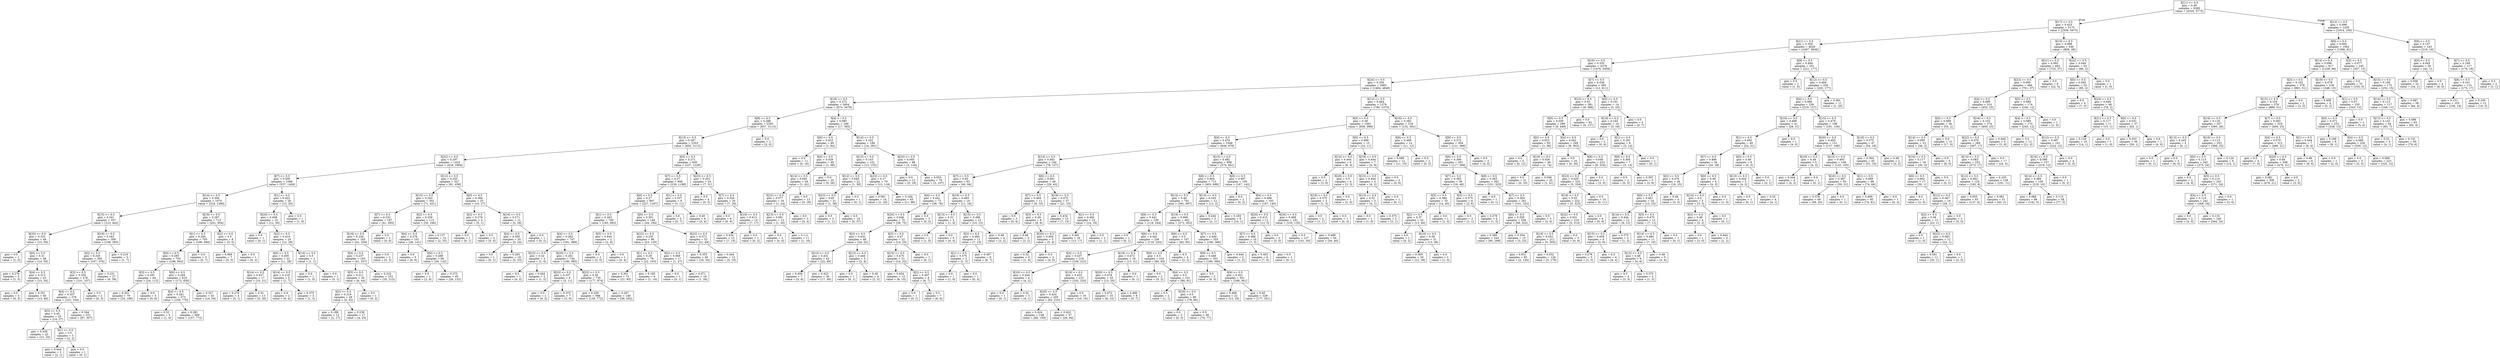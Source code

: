 digraph Tree {
node [shape=box] ;
0 [label="X[11] <= 0.5\ngini = 0.49\nsamples = 6380\nvalue = [4320, 5775]"] ;
1 [label="X[17] <= 0.5\ngini = 0.425\nsamples = 5175\nvalue = [2506, 5675]"] ;
0 -> 1 [labeldistance=2.5, labelangle=45, headlabel="True"] ;
2 [label="X[21] <= 0.5\ngini = 0.356\nsamples = 4629\nvalue = [1697, 5636]"] ;
1 -> 2 ;
3 [label="X[16] <= 0.5\ngini = 0.335\nsamples = 4378\nvalue = [1476, 5459]"] ;
2 -> 3 ;
4 [label="X[24] <= 0.5\ngini = 0.356\nsamples = 3983\nvalue = [1464, 4848]"] ;
3 -> 4 ;
5 [label="X[18] <= 0.5\ngini = 0.272\nsamples = 2604\nvalue = [674, 3478]"] ;
4 -> 5 ;
6 [label="X[8] <= 0.5\ngini = 0.288\nsamples = 2355\nvalue = [657, 3113]"] ;
5 -> 6 ;
7 [label="X[13] <= 0.5\ngini = 0.287\nsamples = 2353\nvalue = [655, 3113]"] ;
6 -> 7 ;
8 [label="X[22] <= 0.5\ngini = 0.297\nsamples = 1423\nvalue = [418, 1884]"] ;
7 -> 8 ;
9 [label="X[7] <= 0.5\ngini = 0.309\nsamples = 1096\nvalue = [337, 1426]"] ;
8 -> 9 ;
10 [label="X[14] <= 0.5\ngini = 0.306\nsamples = 1070\nvalue = [324, 1396]"] ;
9 -> 10 ;
11 [label="X[15] <= 0.5\ngini = 0.341\nsamples = 357\nvalue = [123, 442]"] ;
10 -> 11 ;
12 [label="X[20] <= 0.5\ngini = 0.323\nsamples = 49\nvalue = [15, 59]"] ;
11 -> 12 ;
13 [label="gini = 0.0\nsamples = 1\nvalue = [1, 0]"] ;
12 -> 13 ;
14 [label="X[0] <= 0.5\ngini = 0.31\nsamples = 48\nvalue = [14, 59]"] ;
12 -> 14 ;
15 [label="gini = 0.278\nsamples = 5\nvalue = [1, 5]"] ;
14 -> 15 ;
16 [label="X[4] <= 0.5\ngini = 0.313\nsamples = 43\nvalue = [13, 54]"] ;
14 -> 16 ;
17 [label="gini = 0.0\nsamples = 3\nvalue = [0, 5]"] ;
16 -> 17 ;
18 [label="gini = 0.331\nsamples = 40\nvalue = [13, 49]"] ;
16 -> 18 ;
19 [label="X[19] <= 0.5\ngini = 0.343\nsamples = 308\nvalue = [108, 383]"] ;
11 -> 19 ;
20 [label="X[2] <= 0.5\ngini = 0.345\nsamples = 305\nvalue = [107, 376]"] ;
19 -> 20 ;
21 [label="X[3] <= 0.5\ngini = 0.355\nsamples = 278\nvalue = [101, 337]"] ;
20 -> 21 ;
22 [label="X[4] <= 0.5\ngini = 0.357\nsamples = 276\nvalue = [101, 334]"] ;
21 -> 22 ;
23 [label="X[5] <= 0.5\ngini = 0.45\nsamples = 25\nvalue = [14, 27]"] ;
22 -> 23 ;
24 [label="gini = 0.438\nsamples = 22\nvalue = [12, 25]"] ;
23 -> 24 ;
25 [label="X[1] <= 0.5\ngini = 0.5\nsamples = 3\nvalue = [2, 2]"] ;
23 -> 25 ;
26 [label="gini = 0.444\nsamples = 2\nvalue = [2, 1]"] ;
25 -> 26 ;
27 [label="gini = 0.0\nsamples = 1\nvalue = [0, 1]"] ;
25 -> 27 ;
28 [label="gini = 0.344\nsamples = 251\nvalue = [87, 307]"] ;
22 -> 28 ;
29 [label="gini = 0.0\nsamples = 2\nvalue = [0, 3]"] ;
21 -> 29 ;
30 [label="gini = 0.231\nsamples = 27\nvalue = [6, 39]"] ;
20 -> 30 ;
31 [label="gini = 0.219\nsamples = 3\nvalue = [1, 7]"] ;
19 -> 31 ;
32 [label="X[19] <= 0.5\ngini = 0.287\nsamples = 713\nvalue = [201, 954]"] ;
10 -> 32 ;
33 [label="X[1] <= 0.5\ngini = 0.284\nsamples = 705\nvalue = [196, 949]"] ;
32 -> 33 ;
34 [label="X[0] <= 0.5\ngini = 0.285\nsamples = 702\nvalue = [196, 942]"] ;
33 -> 34 ;
35 [label="X[3] <= 0.5\ngini = 0.291\nsamples = 84\nvalue = [24, 112]"] ;
34 -> 35 ;
36 [label="gini = 0.301\nsamples = 79\nvalue = [24, 106]"] ;
35 -> 36 ;
37 [label="gini = 0.0\nsamples = 5\nvalue = [0, 6]"] ;
35 -> 37 ;
38 [label="X[6] <= 0.5\ngini = 0.284\nsamples = 618\nvalue = [172, 830]"] ;
34 -> 38 ;
39 [label="X[4] <= 0.5\ngini = 0.281\nsamples = 573\nvalue = [158, 776]"] ;
38 -> 39 ;
40 [label="gini = 0.32\nsamples = 4\nvalue = [1, 4]"] ;
39 -> 40 ;
41 [label="gini = 0.281\nsamples = 569\nvalue = [157, 772]"] ;
39 -> 41 ;
42 [label="gini = 0.327\nsamples = 45\nvalue = [14, 54]"] ;
38 -> 42 ;
43 [label="gini = 0.0\nsamples = 3\nvalue = [0, 7]"] ;
33 -> 43 ;
44 [label="X[2] <= 0.5\ngini = 0.5\nsamples = 8\nvalue = [5, 5]"] ;
32 -> 44 ;
45 [label="gini = 0.469\nsamples = 7\nvalue = [5, 3]"] ;
44 -> 45 ;
46 [label="gini = 0.0\nsamples = 1\nvalue = [0, 2]"] ;
44 -> 46 ;
47 [label="X[1] <= 0.5\ngini = 0.422\nsamples = 26\nvalue = [13, 30]"] ;
9 -> 47 ;
48 [label="X[20] <= 0.5\ngini = 0.408\nsamples = 25\nvalue = [12, 30]"] ;
47 -> 48 ;
49 [label="gini = 0.0\nsamples = 1\nvalue = [0, 1]"] ;
48 -> 49 ;
50 [label="X[2] <= 0.5\ngini = 0.414\nsamples = 24\nvalue = [12, 29]"] ;
48 -> 50 ;
51 [label="X[0] <= 0.5\ngini = 0.405\nsamples = 22\nvalue = [11, 28]"] ;
50 -> 51 ;
52 [label="X[14] <= 0.5\ngini = 0.437\nsamples = 17\nvalue = [10, 21]"] ;
51 -> 52 ;
53 [label="gini = 0.278\nsamples = 4\nvalue = [5, 1]"] ;
52 -> 53 ;
54 [label="gini = 0.32\nsamples = 13\nvalue = [5, 20]"] ;
52 -> 54 ;
55 [label="X[14] <= 0.5\ngini = 0.219\nsamples = 5\nvalue = [1, 7]"] ;
51 -> 55 ;
56 [label="gini = 0.0\nsamples = 2\nvalue = [0, 4]"] ;
55 -> 56 ;
57 [label="gini = 0.375\nsamples = 3\nvalue = [1, 3]"] ;
55 -> 57 ;
58 [label="X[14] <= 0.5\ngini = 0.5\nsamples = 2\nvalue = [1, 1]"] ;
50 -> 58 ;
59 [label="gini = 0.0\nsamples = 1\nvalue = [1, 0]"] ;
58 -> 59 ;
60 [label="gini = 0.0\nsamples = 1\nvalue = [0, 1]"] ;
58 -> 60 ;
61 [label="gini = 0.0\nsamples = 1\nvalue = [1, 0]"] ;
47 -> 61 ;
62 [label="X[12] <= 0.5\ngini = 0.255\nsamples = 327\nvalue = [81, 458]"] ;
8 -> 62 ;
63 [label="X[15] <= 0.5\ngini = 0.243\nsamples = 302\nvalue = [71, 431]"] ;
62 -> 63 ;
64 [label="X[7] <= 0.5\ngini = 0.232\nsamples = 187\nvalue = [41, 265]"] ;
63 -> 64 ;
65 [label="X[19] <= 0.5\ngini = 0.236\nsamples = 185\nvalue = [41, 259]"] ;
64 -> 65 ;
66 [label="X[4] <= 0.5\ngini = 0.237\nsamples = 183\nvalue = [41, 257]"] ;
65 -> 66 ;
67 [label="X[5] <= 0.5\ngini = 0.211\nsamples = 30\nvalue = [6, 44]"] ;
66 -> 67 ;
68 [label="X[2] <= 0.5\ngini = 0.219\nsamples = 29\nvalue = [6, 42]"] ;
67 -> 68 ;
69 [label="gini = 0.188\nsamples = 12\nvalue = [2, 17]"] ;
68 -> 69 ;
70 [label="gini = 0.238\nsamples = 17\nvalue = [4, 25]"] ;
68 -> 70 ;
71 [label="gini = 0.0\nsamples = 1\nvalue = [0, 2]"] ;
67 -> 71 ;
72 [label="gini = 0.242\nsamples = 153\nvalue = [35, 213]"] ;
66 -> 72 ;
73 [label="gini = 0.0\nsamples = 2\nvalue = [0, 2]"] ;
65 -> 73 ;
74 [label="gini = 0.0\nsamples = 2\nvalue = [0, 6]"] ;
64 -> 74 ;
75 [label="X[2] <= 0.5\ngini = 0.259\nsamples = 115\nvalue = [30, 166]"] ;
63 -> 75 ;
76 [label="X[4] <= 0.5\ngini = 0.276\nsamples = 101\nvalue = [28, 141]"] ;
75 -> 76 ;
77 [label="gini = 0.0\nsamples = 5\nvalue = [0, 9]"] ;
76 -> 77 ;
78 [label="X[0] <= 0.5\ngini = 0.289\nsamples = 96\nvalue = [28, 132]"] ;
76 -> 78 ;
79 [label="gini = 0.0\nsamples = 1\nvalue = [2, 0]"] ;
78 -> 79 ;
80 [label="gini = 0.275\nsamples = 95\nvalue = [26, 132]"] ;
78 -> 80 ;
81 [label="gini = 0.137\nsamples = 14\nvalue = [2, 25]"] ;
75 -> 81 ;
82 [label="X[0] <= 0.5\ngini = 0.394\nsamples = 25\nvalue = [10, 27]"] ;
62 -> 82 ;
83 [label="X[2] <= 0.5\ngini = 0.278\nsamples = 4\nvalue = [5, 1]"] ;
82 -> 83 ;
84 [label="gini = 0.0\nsamples = 1\nvalue = [0, 1]"] ;
83 -> 84 ;
85 [label="gini = 0.0\nsamples = 3\nvalue = [5, 0]"] ;
83 -> 85 ;
86 [label="X[19] <= 0.5\ngini = 0.271\nsamples = 21\nvalue = [5, 26]"] ;
82 -> 86 ;
87 [label="X[4] <= 0.5\ngini = 0.285\nsamples = 20\nvalue = [5, 24]"] ;
86 -> 87 ;
88 [label="gini = 0.0\nsamples = 1\nvalue = [0, 1]"] ;
87 -> 88 ;
89 [label="gini = 0.293\nsamples = 19\nvalue = [5, 23]"] ;
87 -> 89 ;
90 [label="gini = 0.0\nsamples = 1\nvalue = [0, 2]"] ;
86 -> 90 ;
91 [label="X[3] <= 0.5\ngini = 0.271\nsamples = 930\nvalue = [237, 1229]"] ;
7 -> 91 ;
92 [label="X[7] <= 0.5\ngini = 0.27\nsamples = 906\nvalue = [230, 1198]"] ;
91 -> 92 ;
93 [label="X[6] <= 0.5\ngini = 0.27\nsamples = 897\nvalue = [227, 1187]"] ;
92 -> 93 ;
94 [label="X[1] <= 0.5\ngini = 0.263\nsamples = 749\nvalue = [183, 993]"] ;
93 -> 94 ;
95 [label="X[4] <= 0.5\ngini = 0.262\nsamples = 747\nvalue = [181, 989]"] ;
94 -> 95 ;
96 [label="X[23] <= 0.5\ngini = 0.32\nsamples = 3\nvalue = [1, 4]"] ;
95 -> 96 ;
97 [label="gini = 0.0\nsamples = 1\nvalue = [0, 2]"] ;
96 -> 97 ;
98 [label="gini = 0.444\nsamples = 2\nvalue = [1, 2]"] ;
96 -> 98 ;
99 [label="X[20] <= 0.5\ngini = 0.261\nsamples = 744\nvalue = [180, 985]"] ;
95 -> 99 ;
100 [label="X[23] <= 0.5\ngini = 0.337\nsamples = 9\nvalue = [3, 11]"] ;
99 -> 100 ;
101 [label="gini = 0.0\nsamples = 2\nvalue = [0, 2]"] ;
100 -> 101 ;
102 [label="gini = 0.375\nsamples = 7\nvalue = [3, 9]"] ;
100 -> 102 ;
103 [label="X[22] <= 0.5\ngini = 0.26\nsamples = 735\nvalue = [177, 974]"] ;
99 -> 103 ;
104 [label="gini = 0.259\nsamples = 586\nvalue = [139, 772]"] ;
103 -> 104 ;
105 [label="gini = 0.267\nsamples = 149\nvalue = [38, 202]"] ;
103 -> 105 ;
106 [label="X[5] <= 0.5\ngini = 0.444\nsamples = 2\nvalue = [2, 4]"] ;
94 -> 106 ;
107 [label="gini = 0.0\nsamples = 1\nvalue = [2, 0]"] ;
106 -> 107 ;
108 [label="gini = 0.0\nsamples = 1\nvalue = [0, 4]"] ;
106 -> 108 ;
109 [label="X[0] <= 0.5\ngini = 0.301\nsamples = 148\nvalue = [44, 194]"] ;
93 -> 109 ;
110 [label="X[22] <= 0.5\ngini = 0.255\nsamples = 96\nvalue = [23, 130]"] ;
109 -> 110 ;
111 [label="X[1] <= 0.5\ngini = 0.29\nsamples = 79\nvalue = [22, 103]"] ;
110 -> 111 ;
112 [label="gini = 0.301\nsamples = 73\nvalue = [21, 93]"] ;
111 -> 112 ;
113 [label="gini = 0.165\nsamples = 6\nvalue = [1, 10]"] ;
111 -> 113 ;
114 [label="X[2] <= 0.5\ngini = 0.069\nsamples = 17\nvalue = [1, 27]"] ;
110 -> 114 ;
115 [label="gini = 0.0\nsamples = 1\nvalue = [0, 1]"] ;
114 -> 115 ;
116 [label="gini = 0.071\nsamples = 16\nvalue = [1, 26]"] ;
114 -> 116 ;
117 [label="X[22] <= 0.5\ngini = 0.372\nsamples = 52\nvalue = [21, 64]"] ;
109 -> 117 ;
118 [label="gini = 0.353\nsamples = 40\nvalue = [16, 54]"] ;
117 -> 118 ;
119 [label="gini = 0.444\nsamples = 12\nvalue = [5, 10]"] ;
117 -> 119 ;
120 [label="X[1] <= 0.5\ngini = 0.337\nsamples = 9\nvalue = [3, 11]"] ;
92 -> 120 ;
121 [label="gini = 0.0\nsamples = 3\nvalue = [0, 7]"] ;
120 -> 121 ;
122 [label="gini = 0.49\nsamples = 6\nvalue = [3, 4]"] ;
120 -> 122 ;
123 [label="X[23] <= 0.5\ngini = 0.301\nsamples = 24\nvalue = [7, 31]"] ;
91 -> 123 ;
124 [label="gini = 0.0\nsamples = 4\nvalue = [0, 5]"] ;
123 -> 124 ;
125 [label="X[7] <= 0.5\ngini = 0.334\nsamples = 20\nvalue = [7, 26]"] ;
123 -> 125 ;
126 [label="gini = 0.0\nsamples = 6\nvalue = [0, 9]"] ;
125 -> 126 ;
127 [label="X[19] <= 0.5\ngini = 0.413\nsamples = 14\nvalue = [7, 17]"] ;
125 -> 127 ;
128 [label="gini = 0.434\nsamples = 13\nvalue = [7, 15]"] ;
127 -> 128 ;
129 [label="gini = 0.0\nsamples = 1\nvalue = [0, 2]"] ;
127 -> 129 ;
130 [label="gini = 0.0\nsamples = 2\nvalue = [2, 0]"] ;
6 -> 130 ;
131 [label="X[4] <= 0.5\ngini = 0.085\nsamples = 249\nvalue = [17, 365]"] ;
5 -> 131 ;
132 [label="X[6] <= 0.5\ngini = 0.023\nsamples = 60\nvalue = [1, 84]"] ;
131 -> 132 ;
133 [label="gini = 0.0\nsamples = 11\nvalue = [0, 16]"] ;
132 -> 133 ;
134 [label="X[0] <= 0.5\ngini = 0.029\nsamples = 49\nvalue = [1, 68]"] ;
132 -> 134 ;
135 [label="X[14] <= 0.5\ngini = 0.045\nsamples = 29\nvalue = [1, 42]"] ;
134 -> 135 ;
136 [label="X[22] <= 0.5\ngini = 0.077\nsamples = 16\nvalue = [1, 24]"] ;
135 -> 136 ;
137 [label="X[13] <= 0.5\ngini = 0.091\nsamples = 13\nvalue = [1, 20]"] ;
136 -> 137 ;
138 [label="gini = 0.0\nsamples = 2\nvalue = [0, 4]"] ;
137 -> 138 ;
139 [label="gini = 0.111\nsamples = 11\nvalue = [1, 16]"] ;
137 -> 139 ;
140 [label="gini = 0.0\nsamples = 3\nvalue = [0, 4]"] ;
136 -> 140 ;
141 [label="gini = 0.0\nsamples = 13\nvalue = [0, 18]"] ;
135 -> 141 ;
142 [label="gini = 0.0\nsamples = 20\nvalue = [0, 26]"] ;
134 -> 142 ;
143 [label="X[14] <= 0.5\ngini = 0.102\nsamples = 189\nvalue = [16, 281]"] ;
131 -> 143 ;
144 [label="X[13] <= 0.5\ngini = 0.143\nsamples = 101\nvalue = [13, 155]"] ;
143 -> 144 ;
145 [label="X[12] <= 0.5\ngini = 0.049\nsamples = 22\nvalue = [1, 39]"] ;
144 -> 145 ;
146 [label="X[23] <= 0.5\ngini = 0.05\nsamples = 21\nvalue = [1, 38]"] ;
145 -> 146 ;
147 [label="gini = 0.5\nsamples = 2\nvalue = [1, 1]"] ;
146 -> 147 ;
148 [label="gini = 0.0\nsamples = 19\nvalue = [0, 37]"] ;
146 -> 148 ;
149 [label="gini = 0.0\nsamples = 1\nvalue = [0, 1]"] ;
145 -> 149 ;
150 [label="X[23] <= 0.5\ngini = 0.17\nsamples = 79\nvalue = [12, 116]"] ;
144 -> 150 ;
151 [label="gini = 0.091\nsamples = 14\nvalue = [1, 20]"] ;
150 -> 151 ;
152 [label="gini = 0.184\nsamples = 65\nvalue = [11, 96]"] ;
150 -> 152 ;
153 [label="X[23] <= 0.5\ngini = 0.045\nsamples = 88\nvalue = [3, 126]"] ;
143 -> 153 ;
154 [label="gini = 0.0\nsamples = 12\nvalue = [0, 19]"] ;
153 -> 154 ;
155 [label="gini = 0.053\nsamples = 76\nvalue = [3, 107]"] ;
153 -> 155 ;
156 [label="X[12] <= 0.5\ngini = 0.464\nsamples = 1379\nvalue = [790, 1370]"] ;
4 -> 156 ;
157 [label="X[5] <= 0.5\ngini = 0.48\nsamples = 1061\nvalue = [658, 989]"] ;
156 -> 157 ;
158 [label="X[0] <= 0.5\ngini = 0.479\nsamples = 1048\nvalue = [648, 978]"] ;
157 -> 158 ;
159 [label="X[14] <= 0.5\ngini = 0.462\nsamples = 140\nvalue = [78, 137]"] ;
158 -> 159 ;
160 [label="X[7] <= 0.5\ngini = 0.45\nsamples = 92\nvalue = [49, 94]"] ;
159 -> 160 ;
161 [label="X[4] <= 0.5\ngini = 0.441\nsamples = 73\nvalue = [38, 78]"] ;
160 -> 161 ;
162 [label="X[20] <= 0.5\ngini = 0.446\nsamples = 70\nvalue = [38, 75]"] ;
161 -> 162 ;
163 [label="X[3] <= 0.5\ngini = 0.432\nsamples = 48\nvalue = [24, 52]"] ;
162 -> 163 ;
164 [label="X[13] <= 0.5\ngini = 0.431\nsamples = 43\nvalue = [22, 48]"] ;
163 -> 164 ;
165 [label="gini = 0.459\nsamples = 7\nvalue = [5, 9]"] ;
164 -> 165 ;
166 [label="gini = 0.423\nsamples = 36\nvalue = [17, 39]"] ;
164 -> 166 ;
167 [label="X[13] <= 0.5\ngini = 0.444\nsamples = 5\nvalue = [2, 4]"] ;
163 -> 167 ;
168 [label="gini = 0.0\nsamples = 1\nvalue = [0, 1]"] ;
167 -> 168 ;
169 [label="gini = 0.48\nsamples = 4\nvalue = [2, 3]"] ;
167 -> 169 ;
170 [label="X[3] <= 0.5\ngini = 0.47\nsamples = 22\nvalue = [14, 23]"] ;
162 -> 170 ;
171 [label="X[15] <= 0.5\ngini = 0.475\nsamples = 21\nvalue = [14, 22]"] ;
170 -> 171 ;
172 [label="gini = 0.454\nsamples = 13\nvalue = [8, 15]"] ;
171 -> 172 ;
173 [label="X[2] <= 0.5\ngini = 0.497\nsamples = 8\nvalue = [6, 7]"] ;
171 -> 173 ;
174 [label="gini = 0.0\nsamples = 1\nvalue = [0, 1]"] ;
173 -> 174 ;
175 [label="gini = 0.5\nsamples = 7\nvalue = [6, 6]"] ;
173 -> 175 ;
176 [label="gini = 0.0\nsamples = 1\nvalue = [0, 1]"] ;
170 -> 176 ;
177 [label="gini = 0.0\nsamples = 3\nvalue = [0, 3]"] ;
161 -> 177 ;
178 [label="X[19] <= 0.5\ngini = 0.483\nsamples = 19\nvalue = [11, 16]"] ;
160 -> 178 ;
179 [label="X[13] <= 0.5\ngini = 0.32\nsamples = 4\nvalue = [1, 4]"] ;
178 -> 179 ;
180 [label="gini = 0.0\nsamples = 1\nvalue = [1, 0]"] ;
179 -> 180 ;
181 [label="gini = 0.0\nsamples = 3\nvalue = [0, 4]"] ;
179 -> 181 ;
182 [label="X[15] <= 0.5\ngini = 0.496\nsamples = 15\nvalue = [10, 12]"] ;
178 -> 182 ;
183 [label="X[3] <= 0.5\ngini = 0.484\nsamples = 11\nvalue = [7, 10]"] ;
182 -> 183 ;
184 [label="X[1] <= 0.5\ngini = 0.375\nsamples = 2\nvalue = [1, 3]"] ;
183 -> 184 ;
185 [label="gini = 0.0\nsamples = 1\nvalue = [1, 0]"] ;
184 -> 185 ;
186 [label="gini = 0.0\nsamples = 1\nvalue = [0, 3]"] ;
184 -> 186 ;
187 [label="gini = 0.497\nsamples = 9\nvalue = [6, 7]"] ;
183 -> 187 ;
188 [label="gini = 0.48\nsamples = 4\nvalue = [3, 2]"] ;
182 -> 188 ;
189 [label="X[6] <= 0.5\ngini = 0.481\nsamples = 48\nvalue = [29, 43]"] ;
159 -> 189 ;
190 [label="X[7] <= 0.5\ngini = 0.494\nsamples = 11\nvalue = [8, 10]"] ;
189 -> 190 ;
191 [label="gini = 0.0\nsamples = 3\nvalue = [0, 4]"] ;
190 -> 191 ;
192 [label="X[3] <= 0.5\ngini = 0.49\nsamples = 8\nvalue = [8, 6]"] ;
190 -> 192 ;
193 [label="gini = 0.48\nsamples = 3\nvalue = [3, 2]"] ;
192 -> 193 ;
194 [label="X[20] <= 0.5\ngini = 0.494\nsamples = 5\nvalue = [5, 4]"] ;
192 -> 194 ;
195 [label="gini = 0.32\nsamples = 3\nvalue = [1, 4]"] ;
194 -> 195 ;
196 [label="gini = 0.0\nsamples = 2\nvalue = [4, 0]"] ;
194 -> 196 ;
197 [label="X[19] <= 0.5\ngini = 0.475\nsamples = 37\nvalue = [21, 33]"] ;
189 -> 197 ;
198 [label="gini = 0.434\nsamples = 15\nvalue = [7, 15]"] ;
197 -> 198 ;
199 [label="X[1] <= 0.5\ngini = 0.492\nsamples = 22\nvalue = [14, 18]"] ;
197 -> 199 ;
200 [label="gini = 0.491\nsamples = 20\nvalue = [13, 17]"] ;
199 -> 200 ;
201 [label="gini = 0.5\nsamples = 2\nvalue = [1, 1]"] ;
199 -> 201 ;
202 [label="X[15] <= 0.5\ngini = 0.482\nsamples = 908\nvalue = [570, 841]"] ;
158 -> 202 ;
203 [label="X[8] <= 0.5\ngini = 0.464\nsamples = 713\nvalue = [403, 699]"] ;
202 -> 203 ;
204 [label="X[13] <= 0.5\ngini = 0.46\nsamples = 701\nvalue = [391, 697]"] ;
203 -> 204 ;
205 [label="X[9] <= 0.5\ngini = 0.441\nsamples = 239\nvalue = [119, 244]"] ;
204 -> 205 ;
206 [label="gini = 0.0\nsamples = 1\nvalue = [0, 1]"] ;
205 -> 206 ;
207 [label="X[6] <= 0.5\ngini = 0.441\nsamples = 238\nvalue = [119, 243]"] ;
205 -> 207 ;
208 [label="X[4] <= 0.5\ngini = 0.437\nsamples = 219\nvalue = [106, 222]"] ;
207 -> 208 ;
209 [label="X[19] <= 0.5\ngini = 0.444\nsamples = 4\nvalue = [4, 2]"] ;
208 -> 209 ;
210 [label="gini = 0.0\nsamples = 1\nvalue = [0, 1]"] ;
209 -> 210 ;
211 [label="gini = 0.32\nsamples = 3\nvalue = [4, 1]"] ;
209 -> 211 ;
212 [label="X[18] <= 0.5\ngini = 0.433\nsamples = 215\nvalue = [102, 220]"] ;
208 -> 212 ;
213 [label="X[20] <= 0.5\ngini = 0.424\nsamples = 205\nvalue = [92, 210]"] ;
212 -> 213 ;
214 [label="gini = 0.424\nsamples = 148\nvalue = [66, 150]"] ;
213 -> 214 ;
215 [label="gini = 0.422\nsamples = 57\nvalue = [26, 60]"] ;
213 -> 215 ;
216 [label="gini = 0.5\nsamples = 10\nvalue = [10, 10]"] ;
212 -> 216 ;
217 [label="X[18] <= 0.5\ngini = 0.472\nsamples = 19\nvalue = [13, 21]"] ;
207 -> 217 ;
218 [label="X[20] <= 0.5\ngini = 0.478\nsamples = 18\nvalue = [13, 20]"] ;
217 -> 218 ;
219 [label="gini = 0.472\nsamples = 10\nvalue = [8, 13]"] ;
218 -> 219 ;
220 [label="gini = 0.486\nsamples = 8\nvalue = [5, 7]"] ;
218 -> 220 ;
221 [label="gini = 0.0\nsamples = 1\nvalue = [0, 1]"] ;
217 -> 221 ;
222 [label="X[19] <= 0.5\ngini = 0.469\nsamples = 462\nvalue = [272, 453]"] ;
204 -> 222 ;
223 [label="X[6] <= 0.5\ngini = 0.5\nsamples = 107\nvalue = [82, 85]"] ;
222 -> 223 ;
224 [label="X[9] <= 0.5\ngini = 0.5\nsamples = 103\nvalue = [80, 83]"] ;
223 -> 224 ;
225 [label="gini = 0.0\nsamples = 2\nvalue = [0, 2]"] ;
224 -> 225 ;
226 [label="X[4] <= 0.5\ngini = 0.5\nsamples = 101\nvalue = [80, 81]"] ;
224 -> 226 ;
227 [label="gini = 0.5\nsamples = 2\nvalue = [1, 1]"] ;
226 -> 227 ;
228 [label="X[20] <= 0.5\ngini = 0.5\nsamples = 99\nvalue = [79, 80]"] ;
226 -> 228 ;
229 [label="gini = 0.0\nsamples = 3\nvalue = [0, 3]"] ;
228 -> 229 ;
230 [label="gini = 0.5\nsamples = 96\nvalue = [79, 77]"] ;
228 -> 230 ;
231 [label="gini = 0.5\nsamples = 4\nvalue = [2, 2]"] ;
223 -> 231 ;
232 [label="X[7] <= 0.5\ngini = 0.449\nsamples = 355\nvalue = [190, 368]"] ;
222 -> 232 ;
233 [label="X[9] <= 0.5\ngini = 0.449\nsamples = 353\nvalue = [189, 366]"] ;
232 -> 233 ;
234 [label="gini = 0.0\nsamples = 2\nvalue = [0, 5]"] ;
233 -> 234 ;
235 [label="X[4] <= 0.5\ngini = 0.451\nsamples = 351\nvalue = [189, 361]"] ;
233 -> 235 ;
236 [label="gini = 0.469\nsamples = 22\nvalue = [12, 20]"] ;
235 -> 236 ;
237 [label="gini = 0.45\nsamples = 329\nvalue = [177, 341]"] ;
235 -> 237 ;
238 [label="gini = 0.444\nsamples = 2\nvalue = [1, 2]"] ;
232 -> 238 ;
239 [label="X[13] <= 0.5\ngini = 0.245\nsamples = 12\nvalue = [12, 2]"] ;
203 -> 239 ;
240 [label="gini = 0.444\nsamples = 3\nvalue = [2, 1]"] ;
239 -> 240 ;
241 [label="gini = 0.165\nsamples = 9\nvalue = [10, 1]"] ;
239 -> 241 ;
242 [label="X[9] <= 0.5\ngini = 0.497\nsamples = 195\nvalue = [167, 142]"] ;
202 -> 242 ;
243 [label="gini = 0.0\nsamples = 2\nvalue = [0, 2]"] ;
242 -> 243 ;
244 [label="X[4] <= 0.5\ngini = 0.496\nsamples = 193\nvalue = [167, 140]"] ;
242 -> 244 ;
245 [label="X[20] <= 0.5\ngini = 0.415\nsamples = 12\nvalue = [12, 5]"] ;
244 -> 245 ;
246 [label="X[7] <= 0.5\ngini = 0.486\nsamples = 10\nvalue = [7, 5]"] ;
245 -> 246 ;
247 [label="gini = 0.463\nsamples = 9\nvalue = [7, 4]"] ;
246 -> 247 ;
248 [label="gini = 0.0\nsamples = 1\nvalue = [0, 1]"] ;
246 -> 248 ;
249 [label="gini = 0.0\nsamples = 2\nvalue = [5, 0]"] ;
245 -> 249 ;
250 [label="X[20] <= 0.5\ngini = 0.498\nsamples = 181\nvalue = [155, 135]"] ;
244 -> 250 ;
251 [label="gini = 0.5\nsamples = 127\nvalue = [101, 95]"] ;
250 -> 251 ;
252 [label="gini = 0.489\nsamples = 54\nvalue = [54, 40]"] ;
250 -> 252 ;
253 [label="X[0] <= 0.5\ngini = 0.499\nsamples = 13\nvalue = [10, 11]"] ;
157 -> 253 ;
254 [label="X[14] <= 0.5\ngini = 0.444\nsamples = 6\nvalue = [6, 3]"] ;
253 -> 254 ;
255 [label="gini = 0.0\nsamples = 2\nvalue = [3, 0]"] ;
254 -> 255 ;
256 [label="X[20] <= 0.5\ngini = 0.5\nsamples = 4\nvalue = [3, 3]"] ;
254 -> 256 ;
257 [label="X[18] <= 0.5\ngini = 0.375\nsamples = 3\nvalue = [1, 3]"] ;
256 -> 257 ;
258 [label="gini = 0.5\nsamples = 2\nvalue = [1, 1]"] ;
257 -> 258 ;
259 [label="gini = 0.0\nsamples = 1\nvalue = [0, 2]"] ;
257 -> 259 ;
260 [label="gini = 0.0\nsamples = 1\nvalue = [2, 0]"] ;
256 -> 260 ;
261 [label="X[19] <= 0.5\ngini = 0.444\nsamples = 7\nvalue = [4, 8]"] ;
253 -> 261 ;
262 [label="X[15] <= 0.5\ngini = 0.444\nsamples = 4\nvalue = [4, 2]"] ;
261 -> 262 ;
263 [label="X[13] <= 0.5\ngini = 0.32\nsamples = 3\nvalue = [4, 1]"] ;
262 -> 263 ;
264 [label="gini = 0.0\nsamples = 1\nvalue = [1, 0]"] ;
263 -> 264 ;
265 [label="gini = 0.375\nsamples = 2\nvalue = [3, 1]"] ;
263 -> 265 ;
266 [label="gini = 0.0\nsamples = 1\nvalue = [0, 1]"] ;
262 -> 266 ;
267 [label="gini = 0.0\nsamples = 3\nvalue = [0, 6]"] ;
261 -> 267 ;
268 [label="X[19] <= 0.5\ngini = 0.382\nsamples = 318\nvalue = [132, 381]"] ;
156 -> 268 ;
269 [label="X[6] <= 0.5\ngini = 0.499\nsamples = 14\nvalue = [11, 12]"] ;
268 -> 269 ;
270 [label="gini = 0.499\nsamples = 12\nvalue = [11, 10]"] ;
269 -> 270 ;
271 [label="gini = 0.0\nsamples = 2\nvalue = [0, 2]"] ;
269 -> 271 ;
272 [label="X[8] <= 0.5\ngini = 0.372\nsamples = 304\nvalue = [121, 369]"] ;
268 -> 272 ;
273 [label="X[0] <= 0.5\ngini = 0.366\nsamples = 301\nvalue = [117, 369]"] ;
272 -> 273 ;
274 [label="X[7] <= 0.5\ngini = 0.383\nsamples = 39\nvalue = [16, 46]"] ;
273 -> 274 ;
275 [label="X[5] <= 0.5\ngini = 0.384\nsamples = 33\nvalue = [14, 40]"] ;
274 -> 275 ;
276 [label="X[2] <= 0.5\ngini = 0.37\nsamples = 32\nvalue = [13, 40]"] ;
275 -> 276 ;
277 [label="gini = 0.0\nsamples = 1\nvalue = [0, 2]"] ;
276 -> 277 ;
278 [label="X[10] <= 0.5\ngini = 0.38\nsamples = 31\nvalue = [13, 38]"] ;
276 -> 278 ;
279 [label="gini = 0.365\nsamples = 30\nvalue = [12, 38]"] ;
278 -> 279 ;
280 [label="gini = 0.0\nsamples = 1\nvalue = [1, 0]"] ;
278 -> 280 ;
281 [label="gini = 0.0\nsamples = 1\nvalue = [1, 0]"] ;
275 -> 281 ;
282 [label="X[3] <= 0.5\ngini = 0.375\nsamples = 6\nvalue = [2, 6]"] ;
274 -> 282 ;
283 [label="gini = 0.5\nsamples = 2\nvalue = [1, 1]"] ;
282 -> 283 ;
284 [label="gini = 0.278\nsamples = 4\nvalue = [1, 5]"] ;
282 -> 284 ;
285 [label="X[9] <= 0.5\ngini = 0.363\nsamples = 262\nvalue = [101, 323]"] ;
273 -> 285 ;
286 [label="gini = 0.0\nsamples = 1\nvalue = [0, 1]"] ;
285 -> 286 ;
287 [label="X[7] <= 0.5\ngini = 0.364\nsamples = 261\nvalue = [101, 322]"] ;
285 -> 287 ;
288 [label="X[6] <= 0.5\ngini = 0.358\nsamples = 258\nvalue = [98, 322]"] ;
287 -> 288 ;
289 [label="gini = 0.366\nsamples = 243\nvalue = [95, 299]"] ;
288 -> 289 ;
290 [label="gini = 0.204\nsamples = 15\nvalue = [3, 23]"] ;
288 -> 290 ;
291 [label="gini = 0.0\nsamples = 3\nvalue = [3, 0]"] ;
287 -> 291 ;
292 [label="gini = 0.0\nsamples = 3\nvalue = [4, 0]"] ;
272 -> 292 ;
293 [label="X[7] <= 0.5\ngini = 0.038\nsamples = 395\nvalue = [12, 611]"] ;
3 -> 293 ;
294 [label="X[10] <= 0.5\ngini = 0.03\nsamples = 381\nvalue = [9, 586]"] ;
293 -> 294 ;
295 [label="X[0] <= 0.5\ngini = 0.039\nsamples = 299\nvalue = [9, 449]"] ;
294 -> 295 ;
296 [label="X[2] <= 0.5\ngini = 0.023\nsamples = 50\nvalue = [1, 86]"] ;
295 -> 296 ;
297 [label="gini = 0.0\nsamples = 4\nvalue = [0, 12]"] ;
296 -> 297 ;
298 [label="X[19] <= 0.5\ngini = 0.026\nsamples = 46\nvalue = [1, 74]"] ;
296 -> 298 ;
299 [label="gini = 0.0\nsamples = 21\nvalue = [0, 33]"] ;
298 -> 299 ;
300 [label="gini = 0.046\nsamples = 25\nvalue = [1, 41]"] ;
298 -> 300 ;
301 [label="X[4] <= 0.5\ngini = 0.042\nsamples = 249\nvalue = [8, 363]"] ;
295 -> 301 ;
302 [label="gini = 0.0\nsamples = 16\nvalue = [0, 29]"] ;
301 -> 302 ;
303 [label="X[8] <= 0.5\ngini = 0.046\nsamples = 233\nvalue = [8, 334]"] ;
301 -> 303 ;
304 [label="X[23] <= 0.5\ngini = 0.029\nsamples = 232\nvalue = [5, 334]"] ;
303 -> 304 ;
305 [label="X[18] <= 0.5\ngini = 0.03\nsamples = 222\nvalue = [5, 323]"] ;
304 -> 305 ;
306 [label="X[22] <= 0.5\ngini = 0.031\nsamples = 216\nvalue = [5, 314]"] ;
305 -> 306 ;
307 [label="X[19] <= 0.5\ngini = 0.032\nsamples = 211\nvalue = [5, 305]"] ;
306 -> 307 ;
308 [label="gini = 0.031\nsamples = 85\nvalue = [2, 126]"] ;
307 -> 308 ;
309 [label="gini = 0.032\nsamples = 126\nvalue = [3, 179]"] ;
307 -> 309 ;
310 [label="gini = 0.0\nsamples = 5\nvalue = [0, 9]"] ;
306 -> 310 ;
311 [label="gini = 0.0\nsamples = 6\nvalue = [0, 9]"] ;
305 -> 311 ;
312 [label="gini = 0.0\nsamples = 10\nvalue = [0, 11]"] ;
304 -> 312 ;
313 [label="gini = 0.0\nsamples = 1\nvalue = [3, 0]"] ;
303 -> 313 ;
314 [label="gini = 0.0\nsamples = 82\nvalue = [0, 137]"] ;
294 -> 314 ;
315 [label="X[0] <= 0.5\ngini = 0.191\nsamples = 14\nvalue = [3, 25]"] ;
293 -> 315 ;
316 [label="X[19] <= 0.5\ngini = 0.245\nsamples = 10\nvalue = [3, 18]"] ;
315 -> 316 ;
317 [label="gini = 0.0\nsamples = 2\nvalue = [0, 4]"] ;
316 -> 317 ;
318 [label="X[1] <= 0.5\ngini = 0.291\nsamples = 8\nvalue = [3, 14]"] ;
316 -> 318 ;
319 [label="X[9] <= 0.5\ngini = 0.305\nsamples = 7\nvalue = [3, 13]"] ;
318 -> 319 ;
320 [label="gini = 0.0\nsamples = 2\nvalue = [0, 5]"] ;
319 -> 320 ;
321 [label="gini = 0.397\nsamples = 5\nvalue = [3, 8]"] ;
319 -> 321 ;
322 [label="gini = 0.0\nsamples = 1\nvalue = [0, 1]"] ;
318 -> 322 ;
323 [label="gini = 0.0\nsamples = 4\nvalue = [0, 7]"] ;
315 -> 323 ;
324 [label="X[9] <= 0.5\ngini = 0.494\nsamples = 251\nvalue = [221, 177]"] ;
2 -> 324 ;
325 [label="gini = 0.0\nsamples = 1\nvalue = [1, 0]"] ;
324 -> 325 ;
326 [label="X[12] <= 0.5\ngini = 0.494\nsamples = 250\nvalue = [220, 177]"] ;
324 -> 326 ;
327 [label="X[4] <= 0.5\ngini = 0.486\nsamples = 239\nvalue = [219, 157]"] ;
326 -> 327 ;
328 [label="X[19] <= 0.5\ngini = 0.499\nsamples = 41\nvalue = [28, 31]"] ;
327 -> 328 ;
329 [label="X[1] <= 0.5\ngini = 0.492\nsamples = 40\nvalue = [24, 31]"] ;
328 -> 329 ;
330 [label="X[7] <= 0.5\ngini = 0.486\nsamples = 34\nvalue = [20, 28]"] ;
329 -> 330 ;
331 [label="X[3] <= 0.5\ngini = 0.476\nsamples = 28\nvalue = [16, 25]"] ;
330 -> 331 ;
332 [label="X[0] <= 0.5\ngini = 0.461\nsamples = 24\nvalue = [13, 23]"] ;
331 -> 332 ;
333 [label="X[14] <= 0.5\ngini = 0.444\nsamples = 12\nvalue = [6, 12]"] ;
332 -> 333 ;
334 [label="X[15] <= 0.5\ngini = 0.459\nsamples = 9\nvalue = [5, 9]"] ;
333 -> 334 ;
335 [label="gini = 0.278\nsamples = 5\nvalue = [1, 5]"] ;
334 -> 335 ;
336 [label="gini = 0.5\nsamples = 4\nvalue = [4, 4]"] ;
334 -> 336 ;
337 [label="gini = 0.375\nsamples = 3\nvalue = [1, 3]"] ;
333 -> 337 ;
338 [label="X[5] <= 0.5\ngini = 0.475\nsamples = 12\nvalue = [7, 11]"] ;
332 -> 338 ;
339 [label="X[14] <= 0.5\ngini = 0.484\nsamples = 11\nvalue = [7, 10]"] ;
338 -> 339 ;
340 [label="X[15] <= 0.5\ngini = 0.48\nsamples = 6\nvalue = [4, 6]"] ;
339 -> 340 ;
341 [label="gini = 0.5\nsamples = 4\nvalue = [3, 3]"] ;
340 -> 341 ;
342 [label="gini = 0.375\nsamples = 2\nvalue = [1, 3]"] ;
340 -> 342 ;
343 [label="gini = 0.49\nsamples = 5\nvalue = [3, 4]"] ;
339 -> 343 ;
344 [label="gini = 0.0\nsamples = 1\nvalue = [0, 1]"] ;
338 -> 344 ;
345 [label="gini = 0.48\nsamples = 4\nvalue = [3, 2]"] ;
331 -> 345 ;
346 [label="X[0] <= 0.5\ngini = 0.49\nsamples = 6\nvalue = [4, 3]"] ;
330 -> 346 ;
347 [label="X[14] <= 0.5\ngini = 0.5\nsamples = 5\nvalue = [3, 3]"] ;
346 -> 347 ;
348 [label="X[3] <= 0.5\ngini = 0.48\nsamples = 4\nvalue = [3, 2]"] ;
347 -> 348 ;
349 [label="gini = 0.0\nsamples = 1\nvalue = [2, 0]"] ;
348 -> 349 ;
350 [label="gini = 0.444\nsamples = 3\nvalue = [1, 2]"] ;
348 -> 350 ;
351 [label="gini = 0.0\nsamples = 1\nvalue = [0, 1]"] ;
347 -> 351 ;
352 [label="gini = 0.0\nsamples = 1\nvalue = [1, 0]"] ;
346 -> 352 ;
353 [label="X[5] <= 0.5\ngini = 0.49\nsamples = 6\nvalue = [4, 3]"] ;
329 -> 353 ;
354 [label="X[13] <= 0.5\ngini = 0.444\nsamples = 5\nvalue = [4, 2]"] ;
353 -> 354 ;
355 [label="gini = 0.0\nsamples = 1\nvalue = [0, 1]"] ;
354 -> 355 ;
356 [label="gini = 0.32\nsamples = 4\nvalue = [4, 1]"] ;
354 -> 356 ;
357 [label="gini = 0.0\nsamples = 1\nvalue = [0, 1]"] ;
353 -> 357 ;
358 [label="gini = 0.0\nsamples = 1\nvalue = [4, 0]"] ;
328 -> 358 ;
359 [label="X[15] <= 0.5\ngini = 0.479\nsamples = 198\nvalue = [191, 126]"] ;
327 -> 359 ;
360 [label="X[20] <= 0.5\ngini = 0.493\nsamples = 151\nvalue = [137, 108]"] ;
359 -> 360 ;
361 [label="X[19] <= 0.5\ngini = 0.49\nsamples = 5\nvalue = [4, 3]"] ;
360 -> 361 ;
362 [label="gini = 0.444\nsamples = 4\nvalue = [4, 2]"] ;
361 -> 362 ;
363 [label="gini = 0.0\nsamples = 1\nvalue = [0, 1]"] ;
361 -> 363 ;
364 [label="X[13] <= 0.5\ngini = 0.493\nsamples = 146\nvalue = [133, 105]"] ;
360 -> 364 ;
365 [label="X[16] <= 0.5\ngini = 0.387\nsamples = 50\nvalue = [59, 21]"] ;
364 -> 365 ;
366 [label="gini = 0.378\nsamples = 49\nvalue = [59, 20]"] ;
365 -> 366 ;
367 [label="gini = 0.0\nsamples = 1\nvalue = [0, 1]"] ;
365 -> 367 ;
368 [label="X[1] <= 0.5\ngini = 0.498\nsamples = 96\nvalue = [74, 84]"] ;
364 -> 368 ;
369 [label="gini = 0.499\nsamples = 95\nvalue = [74, 81]"] ;
368 -> 369 ;
370 [label="gini = 0.0\nsamples = 1\nvalue = [0, 3]"] ;
368 -> 370 ;
371 [label="X[18] <= 0.5\ngini = 0.375\nsamples = 47\nvalue = [54, 18]"] ;
359 -> 371 ;
372 [label="gini = 0.364\nsamples = 45\nvalue = [51, 16]"] ;
371 -> 372 ;
373 [label="gini = 0.48\nsamples = 2\nvalue = [3, 2]"] ;
371 -> 373 ;
374 [label="gini = 0.091\nsamples = 11\nvalue = [1, 20]"] ;
326 -> 374 ;
375 [label="X[15] <= 0.5\ngini = 0.088\nsamples = 546\nvalue = [809, 39]"] ;
1 -> 375 ;
376 [label="X[21] <= 0.5\ngini = 0.093\nsamples = 493\nvalue = [723, 37]"] ;
375 -> 376 ;
377 [label="X[23] <= 0.5\ngini = 0.095\nsamples = 484\nvalue = [701, 37]"] ;
376 -> 377 ;
378 [label="X[4] <= 0.5\ngini = 0.099\nsamples = 310\nvalue = [455, 25]"] ;
377 -> 378 ;
379 [label="X[0] <= 0.5\ngini = 0.068\nsamples = 36\nvalue = [55, 2]"] ;
378 -> 379 ;
380 [label="X[14] <= 0.5\ngini = 0.095\nsamples = 23\nvalue = [38, 2]"] ;
379 -> 380 ;
381 [label="X[16] <= 0.5\ngini = 0.117\nsamples = 18\nvalue = [30, 2]"] ;
380 -> 381 ;
382 [label="X[6] <= 0.5\ngini = 0.062\nsamples = 17\nvalue = [30, 1]"] ;
381 -> 382 ;
383 [label="gini = 0.0\nsamples = 1\nvalue = [2, 0]"] ;
382 -> 383 ;
384 [label="X[12] <= 0.5\ngini = 0.067\nsamples = 16\nvalue = [28, 1]"] ;
382 -> 384 ;
385 [label="X[2] <= 0.5\ngini = 0.08\nsamples = 13\nvalue = [23, 1]"] ;
384 -> 385 ;
386 [label="gini = 0.0\nsamples = 1\nvalue = [1, 0]"] ;
385 -> 386 ;
387 [label="X[22] <= 0.5\ngini = 0.083\nsamples = 12\nvalue = [22, 1]"] ;
385 -> 387 ;
388 [label="gini = 0.091\nsamples = 11\nvalue = [20, 1]"] ;
387 -> 388 ;
389 [label="gini = 0.0\nsamples = 1\nvalue = [2, 0]"] ;
387 -> 389 ;
390 [label="gini = 0.0\nsamples = 3\nvalue = [5, 0]"] ;
384 -> 390 ;
391 [label="gini = 0.0\nsamples = 1\nvalue = [0, 1]"] ;
381 -> 391 ;
392 [label="gini = 0.0\nsamples = 5\nvalue = [8, 0]"] ;
380 -> 392 ;
393 [label="gini = 0.0\nsamples = 13\nvalue = [17, 0]"] ;
379 -> 393 ;
394 [label="X[16] <= 0.5\ngini = 0.103\nsamples = 274\nvalue = [400, 23]"] ;
378 -> 394 ;
395 [label="X[22] <= 0.5\ngini = 0.079\nsamples = 269\nvalue = [397, 17]"] ;
394 -> 395 ;
396 [label="X[13] <= 0.5\ngini = 0.083\nsamples = 252\nvalue = [373, 17]"] ;
395 -> 396 ;
397 [label="X[12] <= 0.5\ngini = 0.062\nsamples = 124\nvalue = [182, 6]"] ;
396 -> 397 ;
398 [label="gini = 0.055\nsamples = 93\nvalue = [137, 4]"] ;
397 -> 398 ;
399 [label="gini = 0.081\nsamples = 31\nvalue = [45, 2]"] ;
397 -> 399 ;
400 [label="gini = 0.103\nsamples = 128\nvalue = [191, 11]"] ;
396 -> 400 ;
401 [label="gini = 0.0\nsamples = 17\nvalue = [24, 0]"] ;
395 -> 401 ;
402 [label="gini = 0.444\nsamples = 5\nvalue = [3, 6]"] ;
394 -> 402 ;
403 [label="X[5] <= 0.5\ngini = 0.089\nsamples = 174\nvalue = [246, 12]"] ;
377 -> 403 ;
404 [label="X[4] <= 0.5\ngini = 0.089\nsamples = 173\nvalue = [245, 12]"] ;
403 -> 404 ;
405 [label="gini = 0.0\nsamples = 12\nvalue = [21, 0]"] ;
404 -> 405 ;
406 [label="X[12] <= 0.5\ngini = 0.097\nsamples = 161\nvalue = [224, 12]"] ;
404 -> 406 ;
407 [label="X[16] <= 0.5\ngini = 0.098\nsamples = 157\nvalue = [219, 12]"] ;
406 -> 407 ;
408 [label="X[14] <= 0.5\ngini = 0.084\nsamples = 156\nvalue = [219, 10]"] ;
407 -> 408 ;
409 [label="gini = 0.066\nsamples = 98\nvalue = [142, 5]"] ;
408 -> 409 ;
410 [label="gini = 0.115\nsamples = 58\nvalue = [77, 5]"] ;
408 -> 410 ;
411 [label="gini = 0.0\nsamples = 1\nvalue = [0, 2]"] ;
407 -> 411 ;
412 [label="gini = 0.0\nsamples = 4\nvalue = [5, 0]"] ;
406 -> 412 ;
413 [label="gini = 0.0\nsamples = 1\nvalue = [1, 0]"] ;
403 -> 413 ;
414 [label="gini = 0.0\nsamples = 9\nvalue = [22, 0]"] ;
376 -> 414 ;
415 [label="X[22] <= 0.5\ngini = 0.044\nsamples = 53\nvalue = [86, 2]"] ;
375 -> 415 ;
416 [label="X[0] <= 0.5\ngini = 0.045\nsamples = 52\nvalue = [85, 2]"] ;
415 -> 416 ;
417 [label="gini = 0.0\nsamples = 4\nvalue = [7, 0]"] ;
416 -> 417 ;
418 [label="X[24] <= 0.5\ngini = 0.049\nsamples = 48\nvalue = [78, 2]"] ;
416 -> 418 ;
419 [label="X[21] <= 0.5\ngini = 0.117\nsamples = 11\nvalue = [15, 1]"] ;
418 -> 419 ;
420 [label="gini = 0.124\nsamples = 10\nvalue = [14, 1]"] ;
419 -> 420 ;
421 [label="gini = 0.0\nsamples = 1\nvalue = [1, 0]"] ;
419 -> 421 ;
422 [label="X[6] <= 0.5\ngini = 0.031\nsamples = 37\nvalue = [63, 1]"] ;
418 -> 422 ;
423 [label="gini = 0.033\nsamples = 36\nvalue = [59, 1]"] ;
422 -> 423 ;
424 [label="gini = 0.0\nsamples = 1\nvalue = [4, 0]"] ;
422 -> 424 ;
425 [label="gini = 0.0\nsamples = 1\nvalue = [1, 0]"] ;
415 -> 425 ;
426 [label="X[12] <= 0.5\ngini = 0.099\nsamples = 1205\nvalue = [1814, 100]"] ;
0 -> 426 [labeldistance=2.5, labelangle=-45, headlabel="False"] ;
427 [label="X[6] <= 0.5\ngini = 0.092\nsamples = 1062\nvalue = [1596, 81]"] ;
426 -> 427 ;
428 [label="X[14] <= 0.5\ngini = 0.096\nsamples = 817\nvalue = [1239, 66]"] ;
427 -> 428 ;
429 [label="X[3] <= 0.5\ngini = 0.102\nsamples = 578\nvalue = [891, 51]"] ;
428 -> 429 ;
430 [label="X[15] <= 0.5\ngini = 0.103\nsamples = 576\nvalue = [889, 51]"] ;
429 -> 430 ;
431 [label="X[19] <= 0.5\ngini = 0.116\nsamples = 257\nvalue = [395, 26]"] ;
430 -> 431 ;
432 [label="X[13] <= 0.5\ngini = 0.245\nsamples = 4\nvalue = [6, 1]"] ;
431 -> 432 ;
433 [label="gini = 0.0\nsamples = 1\nvalue = [0, 1]"] ;
432 -> 433 ;
434 [label="gini = 0.0\nsamples = 3\nvalue = [6, 0]"] ;
432 -> 434 ;
435 [label="X[16] <= 0.5\ngini = 0.113\nsamples = 253\nvalue = [389, 25]"] ;
431 -> 435 ;
436 [label="X[0] <= 0.5\ngini = 0.113\nsamples = 245\nvalue = [375, 24]"] ;
435 -> 436 ;
437 [label="gini = 0.0\nsamples = 2\nvalue = [4, 0]"] ;
436 -> 437 ;
438 [label="X[5] <= 0.5\ngini = 0.114\nsamples = 243\nvalue = [371, 24]"] ;
436 -> 438 ;
439 [label="X[4] <= 0.5\ngini = 0.115\nsamples = 242\nvalue = [368, 24]"] ;
438 -> 439 ;
440 [label="gini = 0.0\nsamples = 2\nvalue = [4, 0]"] ;
439 -> 440 ;
441 [label="gini = 0.116\nsamples = 240\nvalue = [364, 24]"] ;
439 -> 441 ;
442 [label="gini = 0.0\nsamples = 1\nvalue = [3, 0]"] ;
438 -> 442 ;
443 [label="gini = 0.124\nsamples = 8\nvalue = [14, 1]"] ;
435 -> 443 ;
444 [label="X[7] <= 0.5\ngini = 0.092\nsamples = 319\nvalue = [494, 25]"] ;
430 -> 444 ;
445 [label="X[4] <= 0.5\ngini = 0.079\nsamples = 312\nvalue = [486, 21]"] ;
444 -> 445 ;
446 [label="gini = 0.0\nsamples = 4\nvalue = [7, 0]"] ;
445 -> 446 ;
447 [label="X[20] <= 0.5\ngini = 0.08\nsamples = 308\nvalue = [479, 21]"] ;
445 -> 447 ;
448 [label="gini = 0.081\nsamples = 306\nvalue = [476, 21]"] ;
447 -> 448 ;
449 [label="gini = 0.0\nsamples = 2\nvalue = [3, 0]"] ;
447 -> 449 ;
450 [label="X[1] <= 0.5\ngini = 0.444\nsamples = 7\nvalue = [8, 4]"] ;
444 -> 450 ;
451 [label="gini = 0.48\nsamples = 6\nvalue = [6, 4]"] ;
450 -> 451 ;
452 [label="gini = 0.0\nsamples = 1\nvalue = [2, 0]"] ;
450 -> 452 ;
453 [label="gini = 0.0\nsamples = 2\nvalue = [2, 0]"] ;
429 -> 453 ;
454 [label="X[19] <= 0.5\ngini = 0.079\nsamples = 239\nvalue = [348, 15]"] ;
428 -> 454 ;
455 [label="gini = 0.408\nsamples = 4\nvalue = [5, 2]"] ;
454 -> 455 ;
456 [label="X[1] <= 0.5\ngini = 0.07\nsamples = 235\nvalue = [343, 13]"] ;
454 -> 456 ;
457 [label="X[0] <= 0.5\ngini = 0.071\nsamples = 232\nvalue = [338, 13]"] ;
456 -> 457 ;
458 [label="gini = 0.198\nsamples = 6\nvalue = [8, 1]"] ;
457 -> 458 ;
459 [label="X[4] <= 0.5\ngini = 0.068\nsamples = 226\nvalue = [330, 12]"] ;
457 -> 459 ;
460 [label="gini = 0.0\nsamples = 3\nvalue = [5, 0]"] ;
459 -> 460 ;
461 [label="gini = 0.069\nsamples = 223\nvalue = [325, 12]"] ;
459 -> 461 ;
462 [label="gini = 0.0\nsamples = 3\nvalue = [5, 0]"] ;
456 -> 462 ;
463 [label="X[2] <= 0.5\ngini = 0.077\nsamples = 245\nvalue = [357, 15]"] ;
427 -> 463 ;
464 [label="gini = 0.0\nsamples = 70\nvalue = [105, 0]"] ;
463 -> 464 ;
465 [label="X[15] <= 0.5\ngini = 0.106\nsamples = 175\nvalue = [252, 15]"] ;
463 -> 465 ;
466 [label="X[14] <= 0.5\ngini = 0.115\nsamples = 117\nvalue = [168, 11]"] ;
465 -> 466 ;
467 [label="X[13] <= 0.5\ngini = 0.143\nsamples = 54\nvalue = [83, 7]"] ;
466 -> 467 ;
468 [label="gini = 0.32\nsamples = 4\nvalue = [4, 1]"] ;
467 -> 468 ;
469 [label="gini = 0.131\nsamples = 50\nvalue = [79, 6]"] ;
467 -> 469 ;
470 [label="gini = 0.086\nsamples = 63\nvalue = [85, 4]"] ;
466 -> 470 ;
471 [label="gini = 0.087\nsamples = 58\nvalue = [84, 4]"] ;
465 -> 471 ;
472 [label="X[0] <= 0.5\ngini = 0.147\nsamples = 143\nvalue = [218, 19]"] ;
426 -> 472 ;
473 [label="X[3] <= 0.5\ngini = 0.045\nsamples = 26\nvalue = [42, 1]"] ;
472 -> 473 ;
474 [label="gini = 0.056\nsamples = 22\nvalue = [34, 1]"] ;
473 -> 474 ;
475 [label="gini = 0.0\nsamples = 4\nvalue = [8, 0]"] ;
473 -> 475 ;
476 [label="X[7] <= 0.5\ngini = 0.168\nsamples = 117\nvalue = [176, 18]"] ;
472 -> 476 ;
477 [label="X[6] <= 0.5\ngini = 0.161\nsamples = 115\nvalue = [175, 17]"] ;
476 -> 477 ;
478 [label="gini = 0.151\nsamples = 103\nvalue = [156, 14]"] ;
477 -> 478 ;
479 [label="gini = 0.236\nsamples = 12\nvalue = [19, 3]"] ;
477 -> 479 ;
480 [label="gini = 0.5\nsamples = 2\nvalue = [1, 1]"] ;
476 -> 480 ;
}